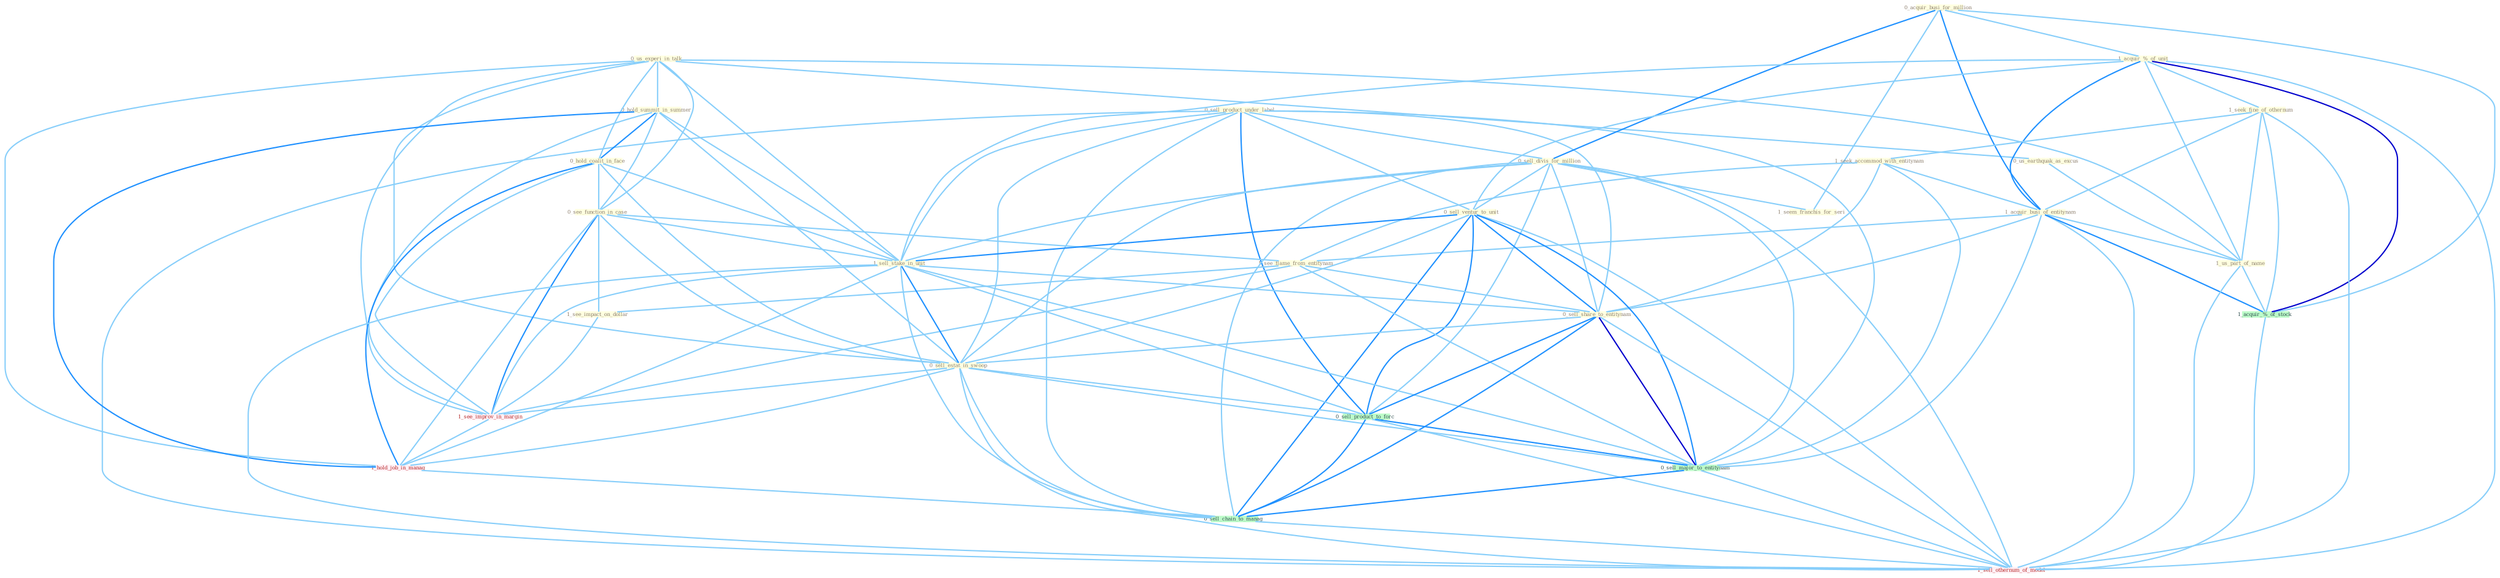 Graph G{ 
    node
    [shape=polygon,style=filled,width=.5,height=.06,color="#BDFCC9",fixedsize=true,fontsize=4,
    fontcolor="#2f4f4f"];
    {node
    [color="#ffffe0", fontcolor="#8b7d6b"] "0_sell_product_under_label " "0_us_experi_in_talk " "0_hold_summit_in_summer " "0_acquir_busi_for_million " "1_acquir_%_of_unit " "1_seek_fine_of_othernum " "1_seek_accommod_with_entitynam " "0_hold_coalit_in_face " "0_see_function_in_case " "1_acquir_busi_of_entitynam " "0_sell_divis_for_million " "0_sell_ventur_to_unit " "1_see_flame_from_entitynam " "1_see_impact_on_dollar " "1_sell_stake_in_unit " "0_sell_share_to_entitynam " "0_us_earthquak_as_excus " "1_seem_franchis_for_seri " "0_sell_estat_in_swoop " "1_us_part_of_name "}
{node [color="#fff0f5", fontcolor="#b22222"] "1_see_improv_in_margin " "1_hold_job_in_manag " "1_sell_othernum_of_model "}
edge [color="#B0E2FF"];

	"0_sell_product_under_label " -- "0_sell_divis_for_million " [w="1", color="#87cefa" ];
	"0_sell_product_under_label " -- "0_sell_ventur_to_unit " [w="1", color="#87cefa" ];
	"0_sell_product_under_label " -- "1_sell_stake_in_unit " [w="1", color="#87cefa" ];
	"0_sell_product_under_label " -- "0_sell_share_to_entitynam " [w="1", color="#87cefa" ];
	"0_sell_product_under_label " -- "0_sell_estat_in_swoop " [w="1", color="#87cefa" ];
	"0_sell_product_under_label " -- "0_sell_product_to_forc " [w="2", color="#1e90ff" , len=0.8];
	"0_sell_product_under_label " -- "0_sell_major_to_entitynam " [w="1", color="#87cefa" ];
	"0_sell_product_under_label " -- "0_sell_chain_to_manag " [w="1", color="#87cefa" ];
	"0_sell_product_under_label " -- "1_sell_othernum_of_model " [w="1", color="#87cefa" ];
	"0_us_experi_in_talk " -- "0_hold_summit_in_summer " [w="1", color="#87cefa" ];
	"0_us_experi_in_talk " -- "0_hold_coalit_in_face " [w="1", color="#87cefa" ];
	"0_us_experi_in_talk " -- "0_see_function_in_case " [w="1", color="#87cefa" ];
	"0_us_experi_in_talk " -- "1_sell_stake_in_unit " [w="1", color="#87cefa" ];
	"0_us_experi_in_talk " -- "0_us_earthquak_as_excus " [w="1", color="#87cefa" ];
	"0_us_experi_in_talk " -- "0_sell_estat_in_swoop " [w="1", color="#87cefa" ];
	"0_us_experi_in_talk " -- "1_us_part_of_name " [w="1", color="#87cefa" ];
	"0_us_experi_in_talk " -- "1_see_improv_in_margin " [w="1", color="#87cefa" ];
	"0_us_experi_in_talk " -- "1_hold_job_in_manag " [w="1", color="#87cefa" ];
	"0_hold_summit_in_summer " -- "0_hold_coalit_in_face " [w="2", color="#1e90ff" , len=0.8];
	"0_hold_summit_in_summer " -- "0_see_function_in_case " [w="1", color="#87cefa" ];
	"0_hold_summit_in_summer " -- "1_sell_stake_in_unit " [w="1", color="#87cefa" ];
	"0_hold_summit_in_summer " -- "0_sell_estat_in_swoop " [w="1", color="#87cefa" ];
	"0_hold_summit_in_summer " -- "1_see_improv_in_margin " [w="1", color="#87cefa" ];
	"0_hold_summit_in_summer " -- "1_hold_job_in_manag " [w="2", color="#1e90ff" , len=0.8];
	"0_acquir_busi_for_million " -- "1_acquir_%_of_unit " [w="1", color="#87cefa" ];
	"0_acquir_busi_for_million " -- "1_acquir_busi_of_entitynam " [w="2", color="#1e90ff" , len=0.8];
	"0_acquir_busi_for_million " -- "0_sell_divis_for_million " [w="2", color="#1e90ff" , len=0.8];
	"0_acquir_busi_for_million " -- "1_seem_franchis_for_seri " [w="1", color="#87cefa" ];
	"0_acquir_busi_for_million " -- "1_acquir_%_of_stock " [w="1", color="#87cefa" ];
	"1_acquir_%_of_unit " -- "1_seek_fine_of_othernum " [w="1", color="#87cefa" ];
	"1_acquir_%_of_unit " -- "1_acquir_busi_of_entitynam " [w="2", color="#1e90ff" , len=0.8];
	"1_acquir_%_of_unit " -- "0_sell_ventur_to_unit " [w="1", color="#87cefa" ];
	"1_acquir_%_of_unit " -- "1_sell_stake_in_unit " [w="1", color="#87cefa" ];
	"1_acquir_%_of_unit " -- "1_us_part_of_name " [w="1", color="#87cefa" ];
	"1_acquir_%_of_unit " -- "1_acquir_%_of_stock " [w="3", color="#0000cd" , len=0.6];
	"1_acquir_%_of_unit " -- "1_sell_othernum_of_model " [w="1", color="#87cefa" ];
	"1_seek_fine_of_othernum " -- "1_seek_accommod_with_entitynam " [w="1", color="#87cefa" ];
	"1_seek_fine_of_othernum " -- "1_acquir_busi_of_entitynam " [w="1", color="#87cefa" ];
	"1_seek_fine_of_othernum " -- "1_us_part_of_name " [w="1", color="#87cefa" ];
	"1_seek_fine_of_othernum " -- "1_acquir_%_of_stock " [w="1", color="#87cefa" ];
	"1_seek_fine_of_othernum " -- "1_sell_othernum_of_model " [w="1", color="#87cefa" ];
	"1_seek_accommod_with_entitynam " -- "1_acquir_busi_of_entitynam " [w="1", color="#87cefa" ];
	"1_seek_accommod_with_entitynam " -- "1_see_flame_from_entitynam " [w="1", color="#87cefa" ];
	"1_seek_accommod_with_entitynam " -- "0_sell_share_to_entitynam " [w="1", color="#87cefa" ];
	"1_seek_accommod_with_entitynam " -- "0_sell_major_to_entitynam " [w="1", color="#87cefa" ];
	"0_hold_coalit_in_face " -- "0_see_function_in_case " [w="1", color="#87cefa" ];
	"0_hold_coalit_in_face " -- "1_sell_stake_in_unit " [w="1", color="#87cefa" ];
	"0_hold_coalit_in_face " -- "0_sell_estat_in_swoop " [w="1", color="#87cefa" ];
	"0_hold_coalit_in_face " -- "1_see_improv_in_margin " [w="1", color="#87cefa" ];
	"0_hold_coalit_in_face " -- "1_hold_job_in_manag " [w="2", color="#1e90ff" , len=0.8];
	"0_see_function_in_case " -- "1_see_flame_from_entitynam " [w="1", color="#87cefa" ];
	"0_see_function_in_case " -- "1_see_impact_on_dollar " [w="1", color="#87cefa" ];
	"0_see_function_in_case " -- "1_sell_stake_in_unit " [w="1", color="#87cefa" ];
	"0_see_function_in_case " -- "0_sell_estat_in_swoop " [w="1", color="#87cefa" ];
	"0_see_function_in_case " -- "1_see_improv_in_margin " [w="2", color="#1e90ff" , len=0.8];
	"0_see_function_in_case " -- "1_hold_job_in_manag " [w="1", color="#87cefa" ];
	"1_acquir_busi_of_entitynam " -- "1_see_flame_from_entitynam " [w="1", color="#87cefa" ];
	"1_acquir_busi_of_entitynam " -- "0_sell_share_to_entitynam " [w="1", color="#87cefa" ];
	"1_acquir_busi_of_entitynam " -- "1_us_part_of_name " [w="1", color="#87cefa" ];
	"1_acquir_busi_of_entitynam " -- "1_acquir_%_of_stock " [w="2", color="#1e90ff" , len=0.8];
	"1_acquir_busi_of_entitynam " -- "0_sell_major_to_entitynam " [w="1", color="#87cefa" ];
	"1_acquir_busi_of_entitynam " -- "1_sell_othernum_of_model " [w="1", color="#87cefa" ];
	"0_sell_divis_for_million " -- "0_sell_ventur_to_unit " [w="1", color="#87cefa" ];
	"0_sell_divis_for_million " -- "1_sell_stake_in_unit " [w="1", color="#87cefa" ];
	"0_sell_divis_for_million " -- "0_sell_share_to_entitynam " [w="1", color="#87cefa" ];
	"0_sell_divis_for_million " -- "1_seem_franchis_for_seri " [w="1", color="#87cefa" ];
	"0_sell_divis_for_million " -- "0_sell_estat_in_swoop " [w="1", color="#87cefa" ];
	"0_sell_divis_for_million " -- "0_sell_product_to_forc " [w="1", color="#87cefa" ];
	"0_sell_divis_for_million " -- "0_sell_major_to_entitynam " [w="1", color="#87cefa" ];
	"0_sell_divis_for_million " -- "0_sell_chain_to_manag " [w="1", color="#87cefa" ];
	"0_sell_divis_for_million " -- "1_sell_othernum_of_model " [w="1", color="#87cefa" ];
	"0_sell_ventur_to_unit " -- "1_sell_stake_in_unit " [w="2", color="#1e90ff" , len=0.8];
	"0_sell_ventur_to_unit " -- "0_sell_share_to_entitynam " [w="2", color="#1e90ff" , len=0.8];
	"0_sell_ventur_to_unit " -- "0_sell_estat_in_swoop " [w="1", color="#87cefa" ];
	"0_sell_ventur_to_unit " -- "0_sell_product_to_forc " [w="2", color="#1e90ff" , len=0.8];
	"0_sell_ventur_to_unit " -- "0_sell_major_to_entitynam " [w="2", color="#1e90ff" , len=0.8];
	"0_sell_ventur_to_unit " -- "0_sell_chain_to_manag " [w="2", color="#1e90ff" , len=0.8];
	"0_sell_ventur_to_unit " -- "1_sell_othernum_of_model " [w="1", color="#87cefa" ];
	"1_see_flame_from_entitynam " -- "1_see_impact_on_dollar " [w="1", color="#87cefa" ];
	"1_see_flame_from_entitynam " -- "0_sell_share_to_entitynam " [w="1", color="#87cefa" ];
	"1_see_flame_from_entitynam " -- "1_see_improv_in_margin " [w="1", color="#87cefa" ];
	"1_see_flame_from_entitynam " -- "0_sell_major_to_entitynam " [w="1", color="#87cefa" ];
	"1_see_impact_on_dollar " -- "1_see_improv_in_margin " [w="1", color="#87cefa" ];
	"1_sell_stake_in_unit " -- "0_sell_share_to_entitynam " [w="1", color="#87cefa" ];
	"1_sell_stake_in_unit " -- "0_sell_estat_in_swoop " [w="2", color="#1e90ff" , len=0.8];
	"1_sell_stake_in_unit " -- "1_see_improv_in_margin " [w="1", color="#87cefa" ];
	"1_sell_stake_in_unit " -- "1_hold_job_in_manag " [w="1", color="#87cefa" ];
	"1_sell_stake_in_unit " -- "0_sell_product_to_forc " [w="1", color="#87cefa" ];
	"1_sell_stake_in_unit " -- "0_sell_major_to_entitynam " [w="1", color="#87cefa" ];
	"1_sell_stake_in_unit " -- "0_sell_chain_to_manag " [w="1", color="#87cefa" ];
	"1_sell_stake_in_unit " -- "1_sell_othernum_of_model " [w="1", color="#87cefa" ];
	"0_sell_share_to_entitynam " -- "0_sell_estat_in_swoop " [w="1", color="#87cefa" ];
	"0_sell_share_to_entitynam " -- "0_sell_product_to_forc " [w="2", color="#1e90ff" , len=0.8];
	"0_sell_share_to_entitynam " -- "0_sell_major_to_entitynam " [w="3", color="#0000cd" , len=0.6];
	"0_sell_share_to_entitynam " -- "0_sell_chain_to_manag " [w="2", color="#1e90ff" , len=0.8];
	"0_sell_share_to_entitynam " -- "1_sell_othernum_of_model " [w="1", color="#87cefa" ];
	"0_us_earthquak_as_excus " -- "1_us_part_of_name " [w="1", color="#87cefa" ];
	"0_sell_estat_in_swoop " -- "1_see_improv_in_margin " [w="1", color="#87cefa" ];
	"0_sell_estat_in_swoop " -- "1_hold_job_in_manag " [w="1", color="#87cefa" ];
	"0_sell_estat_in_swoop " -- "0_sell_product_to_forc " [w="1", color="#87cefa" ];
	"0_sell_estat_in_swoop " -- "0_sell_major_to_entitynam " [w="1", color="#87cefa" ];
	"0_sell_estat_in_swoop " -- "0_sell_chain_to_manag " [w="1", color="#87cefa" ];
	"0_sell_estat_in_swoop " -- "1_sell_othernum_of_model " [w="1", color="#87cefa" ];
	"1_us_part_of_name " -- "1_acquir_%_of_stock " [w="1", color="#87cefa" ];
	"1_us_part_of_name " -- "1_sell_othernum_of_model " [w="1", color="#87cefa" ];
	"1_see_improv_in_margin " -- "1_hold_job_in_manag " [w="1", color="#87cefa" ];
	"1_acquir_%_of_stock " -- "1_sell_othernum_of_model " [w="1", color="#87cefa" ];
	"1_hold_job_in_manag " -- "0_sell_chain_to_manag " [w="1", color="#87cefa" ];
	"0_sell_product_to_forc " -- "0_sell_major_to_entitynam " [w="2", color="#1e90ff" , len=0.8];
	"0_sell_product_to_forc " -- "0_sell_chain_to_manag " [w="2", color="#1e90ff" , len=0.8];
	"0_sell_product_to_forc " -- "1_sell_othernum_of_model " [w="1", color="#87cefa" ];
	"0_sell_major_to_entitynam " -- "0_sell_chain_to_manag " [w="2", color="#1e90ff" , len=0.8];
	"0_sell_major_to_entitynam " -- "1_sell_othernum_of_model " [w="1", color="#87cefa" ];
	"0_sell_chain_to_manag " -- "1_sell_othernum_of_model " [w="1", color="#87cefa" ];
}